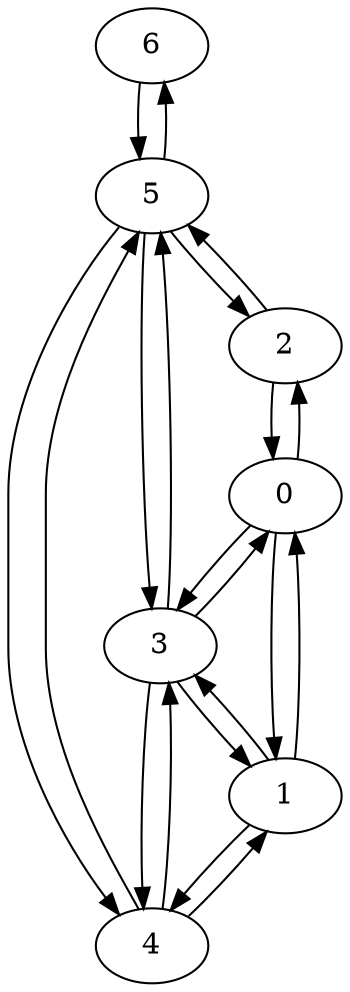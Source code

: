 digraph {
"6"[label="6"];
"5"[label="5"];
"4"[label="4"];
"3"[label="3"];
"2"[label="2"];
"1"[label="1"];
"0"[label="0"];
"0" -> "1";
"0" -> "2";
"0" -> "3";
"1" -> "0";
"1" -> "3";
"1" -> "4";
"2" -> "0";
"2" -> "5";
"3" -> "0";
"3" -> "1";
"3" -> "4";
"3" -> "5";
"4" -> "1";
"4" -> "3";
"4" -> "5";
"5" -> "2";
"5" -> "3";
"5" -> "4";
"5" -> "6";
"6" -> "5";
}